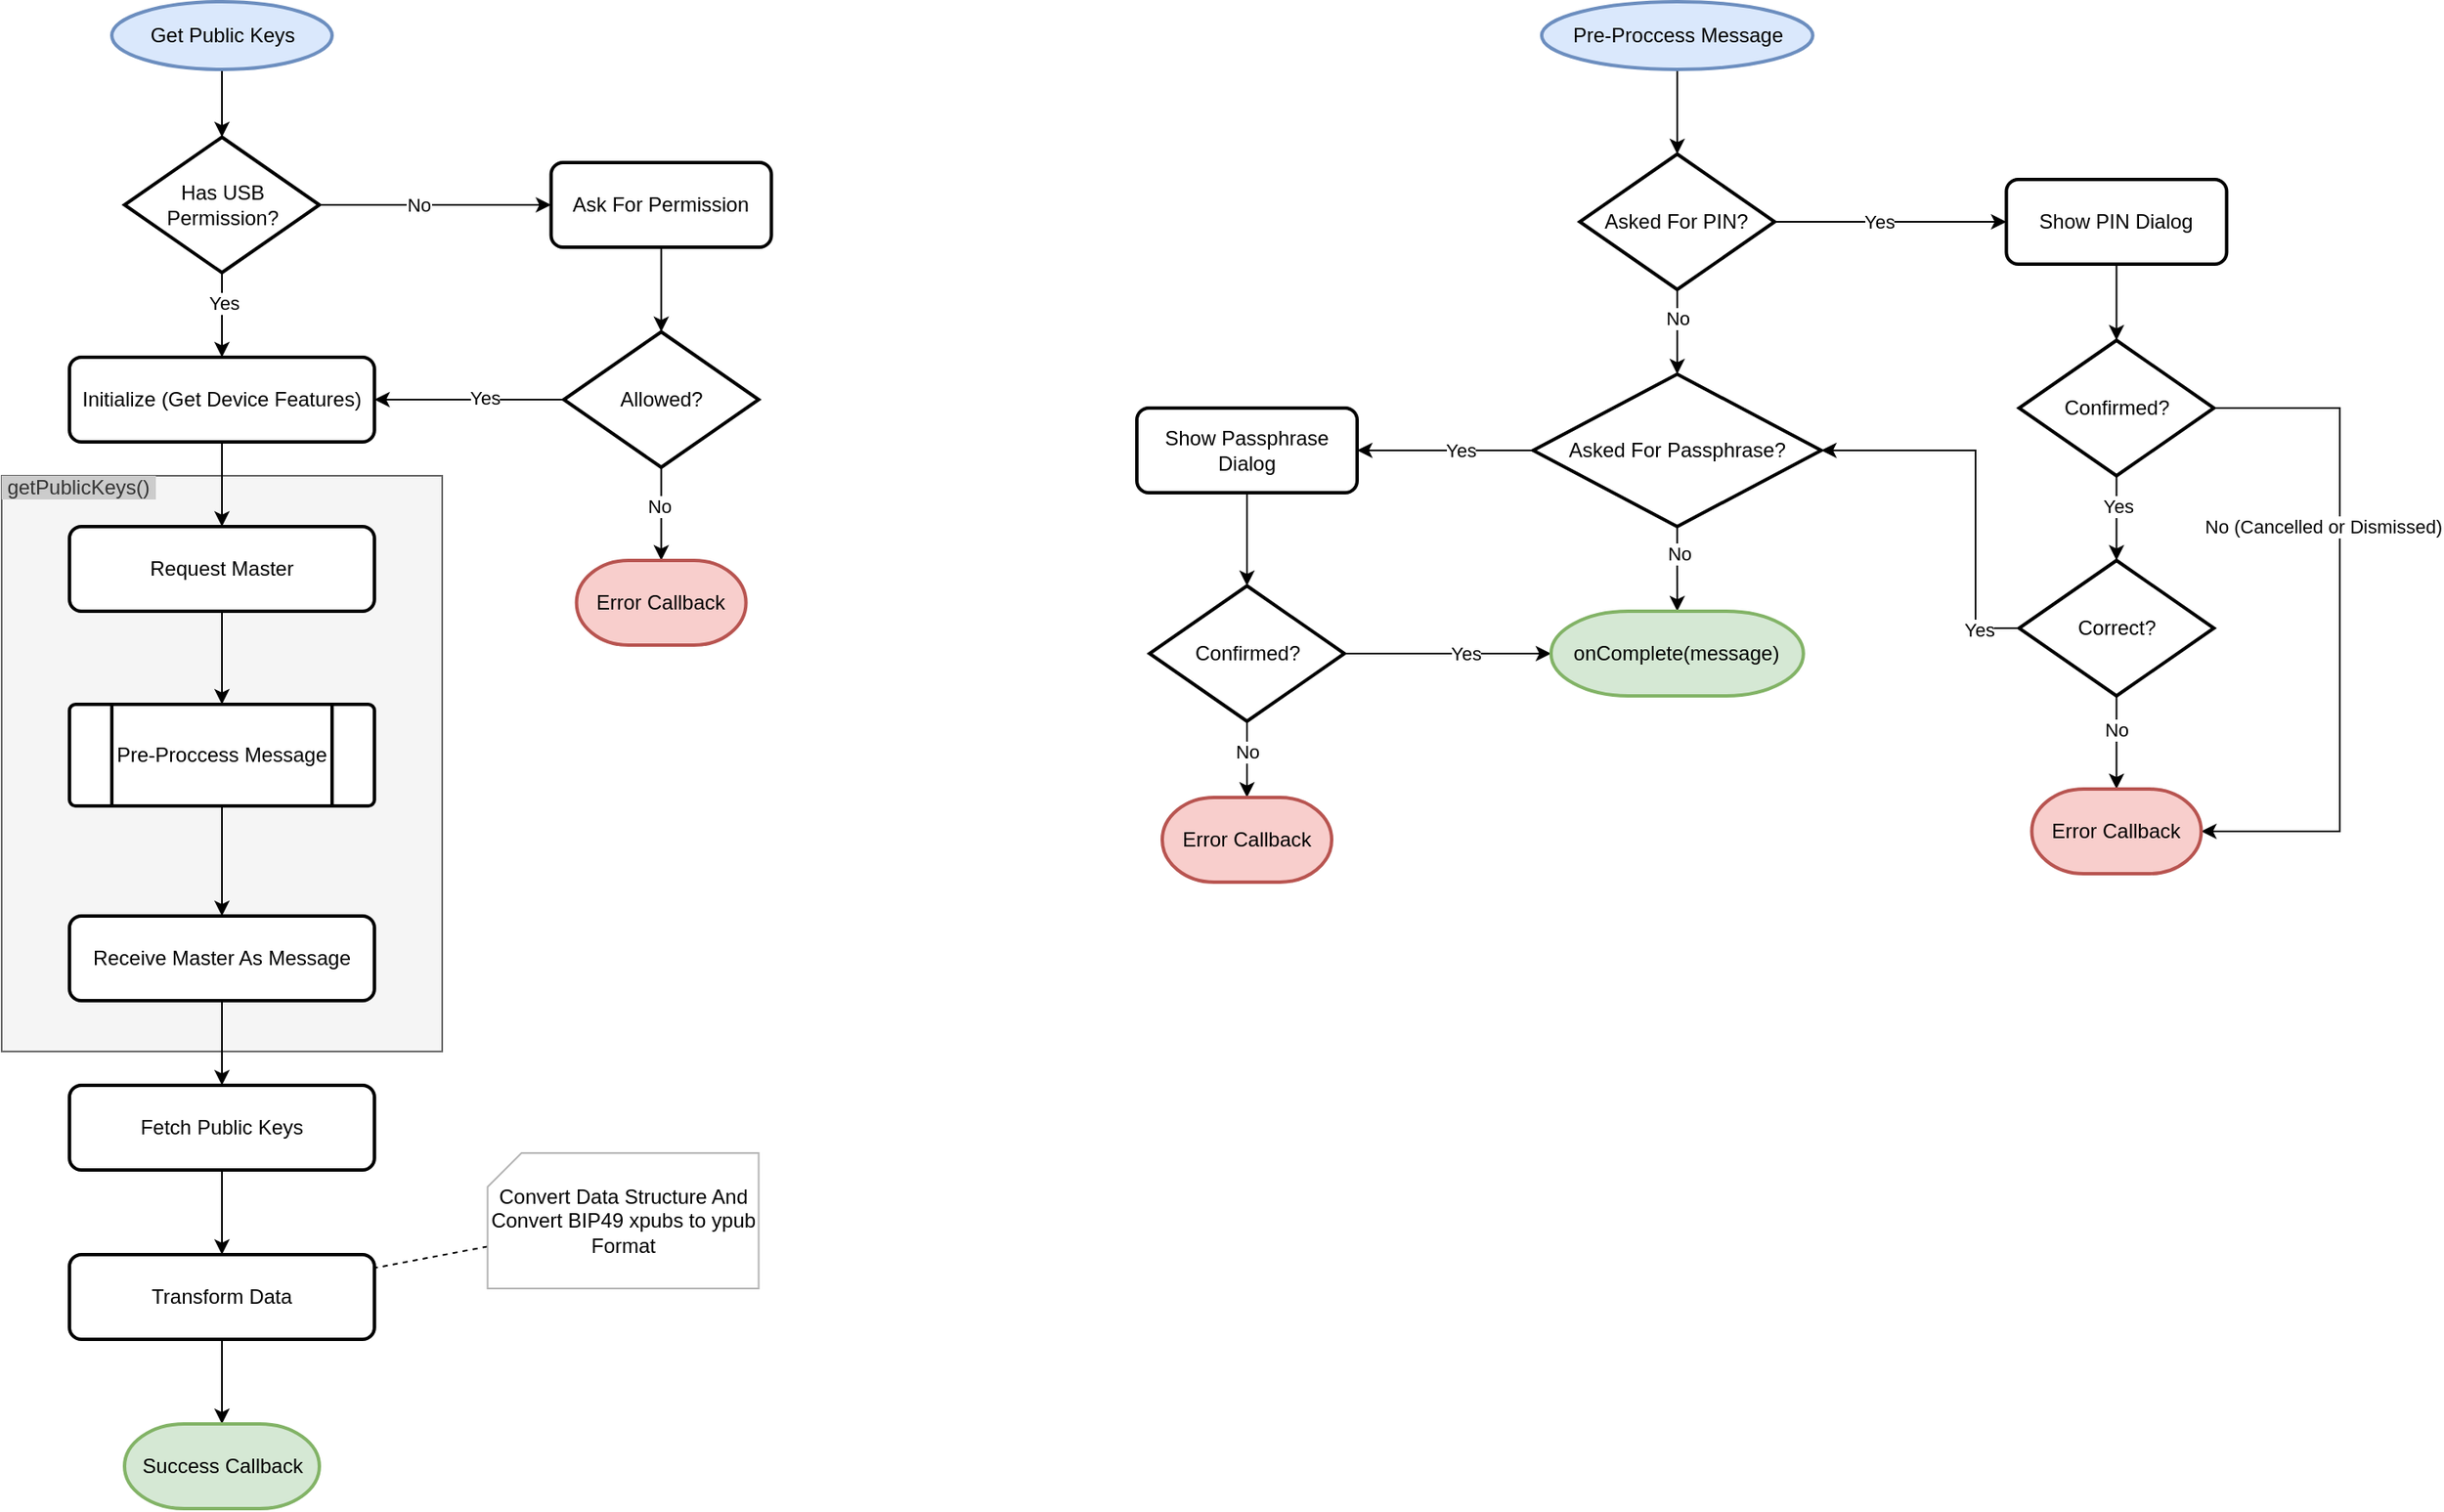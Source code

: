 <mxfile version="13.4.5" type="device"><diagram id="_1G9BfKCNNO-dIeEWrCR" name="Page-1"><mxGraphModel dx="1422" dy="816" grid="1" gridSize="10" guides="1" tooltips="1" connect="1" arrows="1" fold="1" page="1" pageScale="1" pageWidth="850" pageHeight="1100" math="0" shadow="0"><root><mxCell id="0"/><mxCell id="1" parent="0"/><mxCell id="rRIZa0ERLme9UqxXo0KE-12" value="&amp;nbsp;getPublicKeys()&amp;nbsp;" style="rounded=0;whiteSpace=wrap;html=1;fillColor=#f5f5f5;strokeColor=#666666;labelPosition=center;verticalLabelPosition=middle;align=left;verticalAlign=top;labelBackgroundColor=#CCCCCC;spacing=0;spacingTop=-5;spacingLeft=0;fontColor=#333333;" parent="1" vertex="1"><mxGeometry x="230" y="380" width="260" height="340" as="geometry"/></mxCell><mxCell id="rRIZa0ERLme9UqxXo0KE-9" style="edgeStyle=orthogonalEdgeStyle;rounded=0;orthogonalLoop=1;jettySize=auto;html=1;" parent="1" source="rRIZa0ERLme9UqxXo0KE-1" target="rRIZa0ERLme9UqxXo0KE-7" edge="1"><mxGeometry relative="1" as="geometry"/></mxCell><mxCell id="rRIZa0ERLme9UqxXo0KE-1" value="Get Public Keys" style="strokeWidth=2;shape=mxgraph.flowchart.start_2;html=1;verticalAlign=middle;horizontal=1;labelPosition=center;verticalLabelPosition=middle;align=center;fillColor=#dae8fc;strokeColor=#6c8ebf;" parent="1" vertex="1"><mxGeometry x="295" y="100" width="130" height="40" as="geometry"/></mxCell><mxCell id="rRIZa0ERLme9UqxXo0KE-10" style="edgeStyle=orthogonalEdgeStyle;rounded=0;orthogonalLoop=1;jettySize=auto;html=1;entryX=0.5;entryY=0;entryDx=0;entryDy=0;" parent="1" source="rRIZa0ERLme9UqxXo0KE-7" target="rRIZa0ERLme9UqxXo0KE-8" edge="1"><mxGeometry relative="1" as="geometry"/></mxCell><mxCell id="rRIZa0ERLme9UqxXo0KE-14" value="Yes" style="edgeLabel;html=1;align=center;verticalAlign=middle;resizable=0;points=[];" parent="rRIZa0ERLme9UqxXo0KE-10" vertex="1" connectable="0"><mxGeometry x="-0.293" y="1" relative="1" as="geometry"><mxPoint as="offset"/></mxGeometry></mxCell><mxCell id="rRIZa0ERLme9UqxXo0KE-18" style="edgeStyle=orthogonalEdgeStyle;rounded=0;orthogonalLoop=1;jettySize=auto;html=1;" parent="1" source="rRIZa0ERLme9UqxXo0KE-7" target="rRIZa0ERLme9UqxXo0KE-16" edge="1"><mxGeometry relative="1" as="geometry"/></mxCell><mxCell id="rRIZa0ERLme9UqxXo0KE-27" value="No" style="edgeLabel;html=1;align=center;verticalAlign=middle;resizable=0;points=[];" parent="rRIZa0ERLme9UqxXo0KE-18" vertex="1" connectable="0"><mxGeometry x="-0.141" relative="1" as="geometry"><mxPoint as="offset"/></mxGeometry></mxCell><mxCell id="rRIZa0ERLme9UqxXo0KE-7" value="Has USB Permission?" style="strokeWidth=2;html=1;shape=mxgraph.flowchart.decision;whiteSpace=wrap;" parent="1" vertex="1"><mxGeometry x="302.5" y="180" width="115" height="80" as="geometry"/></mxCell><mxCell id="rRIZa0ERLme9UqxXo0KE-13" style="edgeStyle=orthogonalEdgeStyle;rounded=0;orthogonalLoop=1;jettySize=auto;html=1;" parent="1" source="rRIZa0ERLme9UqxXo0KE-8" target="rRIZa0ERLme9UqxXo0KE-11" edge="1"><mxGeometry relative="1" as="geometry"/></mxCell><mxCell id="rRIZa0ERLme9UqxXo0KE-8" value="Initialize (Get Device Features)" style="rounded=1;whiteSpace=wrap;html=1;absoluteArcSize=1;arcSize=14;strokeWidth=2;" parent="1" vertex="1"><mxGeometry x="270" y="310" width="180" height="50" as="geometry"/></mxCell><mxCell id="Bnmqhpdm8tPNODOOS51z-52" style="edgeStyle=orthogonalEdgeStyle;rounded=0;orthogonalLoop=1;jettySize=auto;html=1;" edge="1" parent="1" source="rRIZa0ERLme9UqxXo0KE-11" target="Bnmqhpdm8tPNODOOS51z-51"><mxGeometry relative="1" as="geometry"/></mxCell><mxCell id="rRIZa0ERLme9UqxXo0KE-11" value="Request Master" style="rounded=1;whiteSpace=wrap;html=1;absoluteArcSize=1;arcSize=14;strokeWidth=2;" parent="1" vertex="1"><mxGeometry x="270" y="410" width="180" height="50" as="geometry"/></mxCell><mxCell id="rRIZa0ERLme9UqxXo0KE-20" style="edgeStyle=orthogonalEdgeStyle;rounded=0;orthogonalLoop=1;jettySize=auto;html=1;" parent="1" source="rRIZa0ERLme9UqxXo0KE-16" target="rRIZa0ERLme9UqxXo0KE-19" edge="1"><mxGeometry relative="1" as="geometry"/></mxCell><mxCell id="rRIZa0ERLme9UqxXo0KE-16" value="Ask For Permission" style="rounded=1;whiteSpace=wrap;html=1;absoluteArcSize=1;arcSize=14;strokeWidth=2;" parent="1" vertex="1"><mxGeometry x="554.28" y="195" width="130" height="50" as="geometry"/></mxCell><mxCell id="rRIZa0ERLme9UqxXo0KE-21" style="edgeStyle=orthogonalEdgeStyle;rounded=0;orthogonalLoop=1;jettySize=auto;html=1;" parent="1" source="rRIZa0ERLme9UqxXo0KE-19" target="rRIZa0ERLme9UqxXo0KE-8" edge="1"><mxGeometry relative="1" as="geometry"/></mxCell><mxCell id="rRIZa0ERLme9UqxXo0KE-22" value="Yes" style="edgeLabel;html=1;align=center;verticalAlign=middle;resizable=0;points=[];" parent="rRIZa0ERLme9UqxXo0KE-21" vertex="1" connectable="0"><mxGeometry x="-0.161" y="-1" relative="1" as="geometry"><mxPoint as="offset"/></mxGeometry></mxCell><mxCell id="rRIZa0ERLme9UqxXo0KE-24" style="edgeStyle=orthogonalEdgeStyle;rounded=0;orthogonalLoop=1;jettySize=auto;html=1;align=center;" parent="1" source="rRIZa0ERLme9UqxXo0KE-19" target="rRIZa0ERLme9UqxXo0KE-23" edge="1"><mxGeometry relative="1" as="geometry"/></mxCell><mxCell id="rRIZa0ERLme9UqxXo0KE-26" value="No" style="edgeLabel;html=1;align=center;verticalAlign=middle;resizable=0;points=[];" parent="rRIZa0ERLme9UqxXo0KE-24" vertex="1" connectable="0"><mxGeometry x="-0.176" y="-2" relative="1" as="geometry"><mxPoint as="offset"/></mxGeometry></mxCell><mxCell id="rRIZa0ERLme9UqxXo0KE-19" value="Allowed?" style="strokeWidth=2;html=1;shape=mxgraph.flowchart.decision;whiteSpace=wrap;" parent="1" vertex="1"><mxGeometry x="561.78" y="295" width="115" height="80" as="geometry"/></mxCell><mxCell id="rRIZa0ERLme9UqxXo0KE-23" value="Error Callback" style="strokeWidth=2;html=1;shape=mxgraph.flowchart.terminator;whiteSpace=wrap;labelBackgroundColor=none;fillColor=#f8cecc;align=center;strokeColor=#b85450;" parent="1" vertex="1"><mxGeometry x="569.28" y="430" width="100" height="50" as="geometry"/></mxCell><mxCell id="rRIZa0ERLme9UqxXo0KE-77" style="edgeStyle=orthogonalEdgeStyle;rounded=0;orthogonalLoop=1;jettySize=auto;html=1;endArrow=classic;endFill=1;align=center;" parent="1" source="rRIZa0ERLme9UqxXo0KE-71" target="rRIZa0ERLme9UqxXo0KE-76" edge="1"><mxGeometry relative="1" as="geometry"/></mxCell><mxCell id="rRIZa0ERLme9UqxXo0KE-71" value="Receive Master As Message" style="rounded=1;whiteSpace=wrap;html=1;absoluteArcSize=1;arcSize=14;strokeWidth=2;" parent="1" vertex="1"><mxGeometry x="270" y="640" width="180" height="50" as="geometry"/></mxCell><mxCell id="rRIZa0ERLme9UqxXo0KE-79" style="edgeStyle=orthogonalEdgeStyle;rounded=0;orthogonalLoop=1;jettySize=auto;html=1;endArrow=classic;endFill=1;align=center;" parent="1" source="rRIZa0ERLme9UqxXo0KE-76" target="rRIZa0ERLme9UqxXo0KE-78" edge="1"><mxGeometry relative="1" as="geometry"/></mxCell><mxCell id="rRIZa0ERLme9UqxXo0KE-76" value="Fetch Public Keys" style="rounded=1;whiteSpace=wrap;html=1;absoluteArcSize=1;arcSize=14;strokeWidth=2;" parent="1" vertex="1"><mxGeometry x="270" y="740" width="180" height="50" as="geometry"/></mxCell><mxCell id="rRIZa0ERLme9UqxXo0KE-81" style="edgeStyle=orthogonalEdgeStyle;rounded=0;orthogonalLoop=1;jettySize=auto;html=1;endArrow=classic;endFill=1;align=center;" parent="1" source="rRIZa0ERLme9UqxXo0KE-78" target="rRIZa0ERLme9UqxXo0KE-80" edge="1"><mxGeometry relative="1" as="geometry"/></mxCell><mxCell id="rRIZa0ERLme9UqxXo0KE-78" value="Transform Data" style="rounded=1;whiteSpace=wrap;html=1;absoluteArcSize=1;arcSize=14;strokeWidth=2;" parent="1" vertex="1"><mxGeometry x="270" y="840" width="180" height="50" as="geometry"/></mxCell><mxCell id="rRIZa0ERLme9UqxXo0KE-80" value="Success Callback" style="strokeWidth=2;html=1;shape=mxgraph.flowchart.terminator;whiteSpace=wrap;labelBackgroundColor=none;fillColor=#d5e8d4;align=center;strokeColor=#82b366;" parent="1" vertex="1"><mxGeometry x="302.5" y="940" width="115" height="50" as="geometry"/></mxCell><mxCell id="rRIZa0ERLme9UqxXo0KE-83" style="rounded=0;orthogonalLoop=1;jettySize=auto;html=1;endArrow=none;endFill=0;align=center;dashed=1;" parent="1" source="rRIZa0ERLme9UqxXo0KE-82" target="rRIZa0ERLme9UqxXo0KE-78" edge="1"><mxGeometry relative="1" as="geometry"><mxPoint x="515.0" y="835.319" as="sourcePoint"/></mxGeometry></mxCell><mxCell id="rRIZa0ERLme9UqxXo0KE-82" value="Convert Data Structure And Convert BIP49 xpubs to ypub Format" style="verticalLabelPosition=middle;verticalAlign=middle;html=1;shape=card;whiteSpace=wrap;size=20;arcSize=12;labelBackgroundColor=none;strokeColor=#B3B3B3;fillColor=none;align=center;labelPosition=center;" parent="1" vertex="1"><mxGeometry x="516.78" y="780" width="160" height="80" as="geometry"/></mxCell><mxCell id="Bnmqhpdm8tPNODOOS51z-3" style="edgeStyle=orthogonalEdgeStyle;rounded=0;orthogonalLoop=1;jettySize=auto;html=1;align=center;" edge="1" parent="1" source="Bnmqhpdm8tPNODOOS51z-7" target="Bnmqhpdm8tPNODOOS51z-9"><mxGeometry relative="1" as="geometry"/></mxCell><mxCell id="Bnmqhpdm8tPNODOOS51z-4" value="Yes" style="edgeLabel;html=1;align=center;verticalAlign=middle;resizable=0;points=[];" vertex="1" connectable="0" parent="Bnmqhpdm8tPNODOOS51z-3"><mxGeometry x="-0.098" relative="1" as="geometry"><mxPoint as="offset"/></mxGeometry></mxCell><mxCell id="Bnmqhpdm8tPNODOOS51z-5" style="edgeStyle=none;rounded=0;orthogonalLoop=1;jettySize=auto;html=1;endArrow=classic;endFill=1;align=center;" edge="1" parent="1" source="Bnmqhpdm8tPNODOOS51z-7" target="Bnmqhpdm8tPNODOOS51z-23"><mxGeometry relative="1" as="geometry"/></mxCell><mxCell id="Bnmqhpdm8tPNODOOS51z-6" value="No" style="edgeLabel;html=1;align=center;verticalAlign=middle;resizable=0;points=[];" vertex="1" connectable="0" parent="Bnmqhpdm8tPNODOOS51z-5"><mxGeometry x="-0.312" relative="1" as="geometry"><mxPoint as="offset"/></mxGeometry></mxCell><mxCell id="Bnmqhpdm8tPNODOOS51z-7" value="Asked For PIN?" style="strokeWidth=2;html=1;shape=mxgraph.flowchart.decision;whiteSpace=wrap;" vertex="1" parent="1"><mxGeometry x="1161.43" y="190" width="115" height="80" as="geometry"/></mxCell><mxCell id="Bnmqhpdm8tPNODOOS51z-8" style="edgeStyle=orthogonalEdgeStyle;rounded=0;orthogonalLoop=1;jettySize=auto;html=1;align=center;" edge="1" parent="1" source="Bnmqhpdm8tPNODOOS51z-9" target="Bnmqhpdm8tPNODOOS51z-13"><mxGeometry relative="1" as="geometry"/></mxCell><mxCell id="Bnmqhpdm8tPNODOOS51z-9" value="Show PIN Dialog" style="rounded=1;whiteSpace=wrap;html=1;absoluteArcSize=1;arcSize=14;strokeWidth=2;" vertex="1" parent="1"><mxGeometry x="1413.21" y="205" width="130" height="50" as="geometry"/></mxCell><mxCell id="Bnmqhpdm8tPNODOOS51z-11" style="edgeStyle=orthogonalEdgeStyle;rounded=0;orthogonalLoop=1;jettySize=auto;html=1;align=center;" edge="1" parent="1" source="Bnmqhpdm8tPNODOOS51z-13" target="Bnmqhpdm8tPNODOOS51z-17"><mxGeometry relative="1" as="geometry"/></mxCell><mxCell id="Bnmqhpdm8tPNODOOS51z-12" value="Yes" style="edgeLabel;html=1;align=center;verticalAlign=middle;resizable=0;points=[];" vertex="1" connectable="0" parent="Bnmqhpdm8tPNODOOS51z-11"><mxGeometry x="-0.274" y="1" relative="1" as="geometry"><mxPoint as="offset"/></mxGeometry></mxCell><mxCell id="Bnmqhpdm8tPNODOOS51z-45" style="edgeStyle=orthogonalEdgeStyle;rounded=0;orthogonalLoop=1;jettySize=auto;html=1;entryX=1;entryY=0.5;entryDx=0;entryDy=0;entryPerimeter=0;" edge="1" parent="1" source="Bnmqhpdm8tPNODOOS51z-13" target="Bnmqhpdm8tPNODOOS51z-41"><mxGeometry relative="1" as="geometry"><Array as="points"><mxPoint x="1610" y="340"/><mxPoint x="1610" y="590"/></Array></mxGeometry></mxCell><mxCell id="Bnmqhpdm8tPNODOOS51z-46" value="No (Cancelled or Dismissed)" style="edgeLabel;html=1;align=center;verticalAlign=middle;resizable=0;points=[];" vertex="1" connectable="0" parent="Bnmqhpdm8tPNODOOS51z-45"><mxGeometry x="0.053" y="1" relative="1" as="geometry"><mxPoint x="-11" y="-69.88" as="offset"/></mxGeometry></mxCell><mxCell id="Bnmqhpdm8tPNODOOS51z-13" value="Confirmed?" style="strokeWidth=2;html=1;shape=mxgraph.flowchart.decision;whiteSpace=wrap;" vertex="1" parent="1"><mxGeometry x="1420.71" y="300" width="115" height="80" as="geometry"/></mxCell><mxCell id="Bnmqhpdm8tPNODOOS51z-15" style="edgeStyle=orthogonalEdgeStyle;rounded=0;orthogonalLoop=1;jettySize=auto;html=1;endArrow=classic;endFill=1;align=center;" edge="1" parent="1" source="Bnmqhpdm8tPNODOOS51z-17" target="Bnmqhpdm8tPNODOOS51z-23"><mxGeometry relative="1" as="geometry"><mxPoint x="1355" y="400" as="targetPoint"/><Array as="points"><mxPoint x="1395" y="470"/><mxPoint x="1395" y="365"/></Array></mxGeometry></mxCell><mxCell id="Bnmqhpdm8tPNODOOS51z-16" value="Yes" style="edgeLabel;html=1;align=center;verticalAlign=middle;resizable=0;points=[];" vertex="1" connectable="0" parent="Bnmqhpdm8tPNODOOS51z-15"><mxGeometry x="-0.785" y="1" relative="1" as="geometry"><mxPoint as="offset"/></mxGeometry></mxCell><mxCell id="Bnmqhpdm8tPNODOOS51z-42" style="edgeStyle=orthogonalEdgeStyle;rounded=0;orthogonalLoop=1;jettySize=auto;html=1;" edge="1" parent="1" source="Bnmqhpdm8tPNODOOS51z-17" target="Bnmqhpdm8tPNODOOS51z-41"><mxGeometry relative="1" as="geometry"/></mxCell><mxCell id="Bnmqhpdm8tPNODOOS51z-43" value="No" style="edgeLabel;html=1;align=center;verticalAlign=middle;resizable=0;points=[];" vertex="1" connectable="0" parent="Bnmqhpdm8tPNODOOS51z-42"><mxGeometry x="-0.269" y="3" relative="1" as="geometry"><mxPoint x="-3" as="offset"/></mxGeometry></mxCell><mxCell id="Bnmqhpdm8tPNODOOS51z-17" value="Correct?" style="strokeWidth=2;html=1;shape=mxgraph.flowchart.decision;whiteSpace=wrap;" vertex="1" parent="1"><mxGeometry x="1420.71" y="430" width="115" height="80" as="geometry"/></mxCell><mxCell id="Bnmqhpdm8tPNODOOS51z-21" style="edgeStyle=orthogonalEdgeStyle;rounded=0;orthogonalLoop=1;jettySize=auto;html=1;endArrow=classic;endFill=1;align=center;" edge="1" parent="1" source="Bnmqhpdm8tPNODOOS51z-23" target="Bnmqhpdm8tPNODOOS51z-47"><mxGeometry relative="1" as="geometry"><mxPoint x="1218.93" y="460" as="targetPoint"/></mxGeometry></mxCell><mxCell id="Bnmqhpdm8tPNODOOS51z-22" value="No" style="edgeLabel;html=1;align=center;verticalAlign=middle;resizable=0;points=[];" vertex="1" connectable="0" parent="Bnmqhpdm8tPNODOOS51z-21"><mxGeometry x="-0.385" y="1" relative="1" as="geometry"><mxPoint as="offset"/></mxGeometry></mxCell><mxCell id="Bnmqhpdm8tPNODOOS51z-35" style="edgeStyle=orthogonalEdgeStyle;rounded=0;orthogonalLoop=1;jettySize=auto;html=1;" edge="1" parent="1" source="Bnmqhpdm8tPNODOOS51z-23" target="Bnmqhpdm8tPNODOOS51z-25"><mxGeometry relative="1" as="geometry"/></mxCell><mxCell id="Bnmqhpdm8tPNODOOS51z-36" value="Yes" style="edgeLabel;html=1;align=center;verticalAlign=middle;resizable=0;points=[];" vertex="1" connectable="0" parent="Bnmqhpdm8tPNODOOS51z-35"><mxGeometry x="-0.174" y="3" relative="1" as="geometry"><mxPoint y="-3" as="offset"/></mxGeometry></mxCell><mxCell id="Bnmqhpdm8tPNODOOS51z-23" value="Asked For Passphrase?" style="strokeWidth=2;html=1;shape=mxgraph.flowchart.decision;whiteSpace=wrap;" vertex="1" parent="1"><mxGeometry x="1133.93" y="320" width="170" height="90" as="geometry"/></mxCell><mxCell id="Bnmqhpdm8tPNODOOS51z-24" style="edgeStyle=orthogonalEdgeStyle;rounded=0;orthogonalLoop=1;jettySize=auto;html=1;endArrow=classic;endFill=1;align=center;" edge="1" parent="1" source="Bnmqhpdm8tPNODOOS51z-25" target="Bnmqhpdm8tPNODOOS51z-29"><mxGeometry relative="1" as="geometry"/></mxCell><mxCell id="Bnmqhpdm8tPNODOOS51z-25" value="Show Passphrase Dialog" style="rounded=1;whiteSpace=wrap;html=1;absoluteArcSize=1;arcSize=14;strokeWidth=2;" vertex="1" parent="1"><mxGeometry x="900" y="340" width="130" height="50" as="geometry"/></mxCell><mxCell id="Bnmqhpdm8tPNODOOS51z-26" style="edgeStyle=orthogonalEdgeStyle;rounded=0;orthogonalLoop=1;jettySize=auto;html=1;endArrow=classic;endFill=1;align=center;" edge="1" parent="1" source="Bnmqhpdm8tPNODOOS51z-29" target="Bnmqhpdm8tPNODOOS51z-30"><mxGeometry relative="1" as="geometry"/></mxCell><mxCell id="Bnmqhpdm8tPNODOOS51z-27" value="No" style="edgeLabel;html=1;align=center;verticalAlign=middle;resizable=0;points=[];" vertex="1" connectable="0" parent="Bnmqhpdm8tPNODOOS51z-26"><mxGeometry x="-0.2" relative="1" as="geometry"><mxPoint as="offset"/></mxGeometry></mxCell><mxCell id="Bnmqhpdm8tPNODOOS51z-38" style="edgeStyle=orthogonalEdgeStyle;rounded=0;orthogonalLoop=1;jettySize=auto;html=1;" edge="1" parent="1" source="Bnmqhpdm8tPNODOOS51z-29" target="Bnmqhpdm8tPNODOOS51z-47"><mxGeometry relative="1" as="geometry"><mxPoint x="1128.93" y="485" as="targetPoint"/></mxGeometry></mxCell><mxCell id="Bnmqhpdm8tPNODOOS51z-39" value="Yes" style="edgeLabel;html=1;align=center;verticalAlign=middle;resizable=0;points=[];" vertex="1" connectable="0" parent="Bnmqhpdm8tPNODOOS51z-38"><mxGeometry x="0.174" relative="1" as="geometry"><mxPoint as="offset"/></mxGeometry></mxCell><mxCell id="Bnmqhpdm8tPNODOOS51z-29" value="Confirmed?" style="strokeWidth=2;html=1;shape=mxgraph.flowchart.decision;whiteSpace=wrap;" vertex="1" parent="1"><mxGeometry x="907.5" y="445" width="115" height="80" as="geometry"/></mxCell><mxCell id="Bnmqhpdm8tPNODOOS51z-30" value="Error Callback" style="strokeWidth=2;html=1;shape=mxgraph.flowchart.terminator;whiteSpace=wrap;labelBackgroundColor=none;fillColor=#f8cecc;align=center;strokeColor=#b85450;" vertex="1" parent="1"><mxGeometry x="915" y="570" width="100" height="50" as="geometry"/></mxCell><mxCell id="Bnmqhpdm8tPNODOOS51z-41" value="Error Callback" style="strokeWidth=2;html=1;shape=mxgraph.flowchart.terminator;whiteSpace=wrap;labelBackgroundColor=none;fillColor=#f8cecc;align=center;strokeColor=#b85450;" vertex="1" parent="1"><mxGeometry x="1428.21" y="565" width="100" height="50" as="geometry"/></mxCell><mxCell id="Bnmqhpdm8tPNODOOS51z-47" value="onComplete(message)" style="strokeWidth=2;html=1;shape=mxgraph.flowchart.terminator;whiteSpace=wrap;labelBackgroundColor=none;fillColor=#d5e8d4;align=center;strokeColor=#82b366;" vertex="1" parent="1"><mxGeometry x="1144.47" y="460" width="148.93" height="50" as="geometry"/></mxCell><mxCell id="Bnmqhpdm8tPNODOOS51z-50" style="edgeStyle=orthogonalEdgeStyle;rounded=0;orthogonalLoop=1;jettySize=auto;html=1;" edge="1" parent="1" source="Bnmqhpdm8tPNODOOS51z-49" target="Bnmqhpdm8tPNODOOS51z-7"><mxGeometry relative="1" as="geometry"/></mxCell><mxCell id="Bnmqhpdm8tPNODOOS51z-49" value="Pre-Proccess Message" style="strokeWidth=2;shape=mxgraph.flowchart.start_2;html=1;verticalAlign=middle;horizontal=1;labelPosition=center;verticalLabelPosition=middle;align=center;fillColor=#dae8fc;strokeColor=#6c8ebf;" vertex="1" parent="1"><mxGeometry x="1138.93" y="100" width="160" height="40" as="geometry"/></mxCell><mxCell id="Bnmqhpdm8tPNODOOS51z-53" style="edgeStyle=orthogonalEdgeStyle;rounded=0;orthogonalLoop=1;jettySize=auto;html=1;" edge="1" parent="1" source="Bnmqhpdm8tPNODOOS51z-51" target="rRIZa0ERLme9UqxXo0KE-71"><mxGeometry relative="1" as="geometry"/></mxCell><mxCell id="Bnmqhpdm8tPNODOOS51z-51" value="Pre-Proccess Message" style="verticalLabelPosition=middle;verticalAlign=middle;html=1;shape=process;whiteSpace=wrap;rounded=1;size=0.14;arcSize=6;strokeWidth=2;labelPosition=center;align=center;" vertex="1" parent="1"><mxGeometry x="270" y="515" width="180" height="60" as="geometry"/></mxCell></root></mxGraphModel></diagram></mxfile>